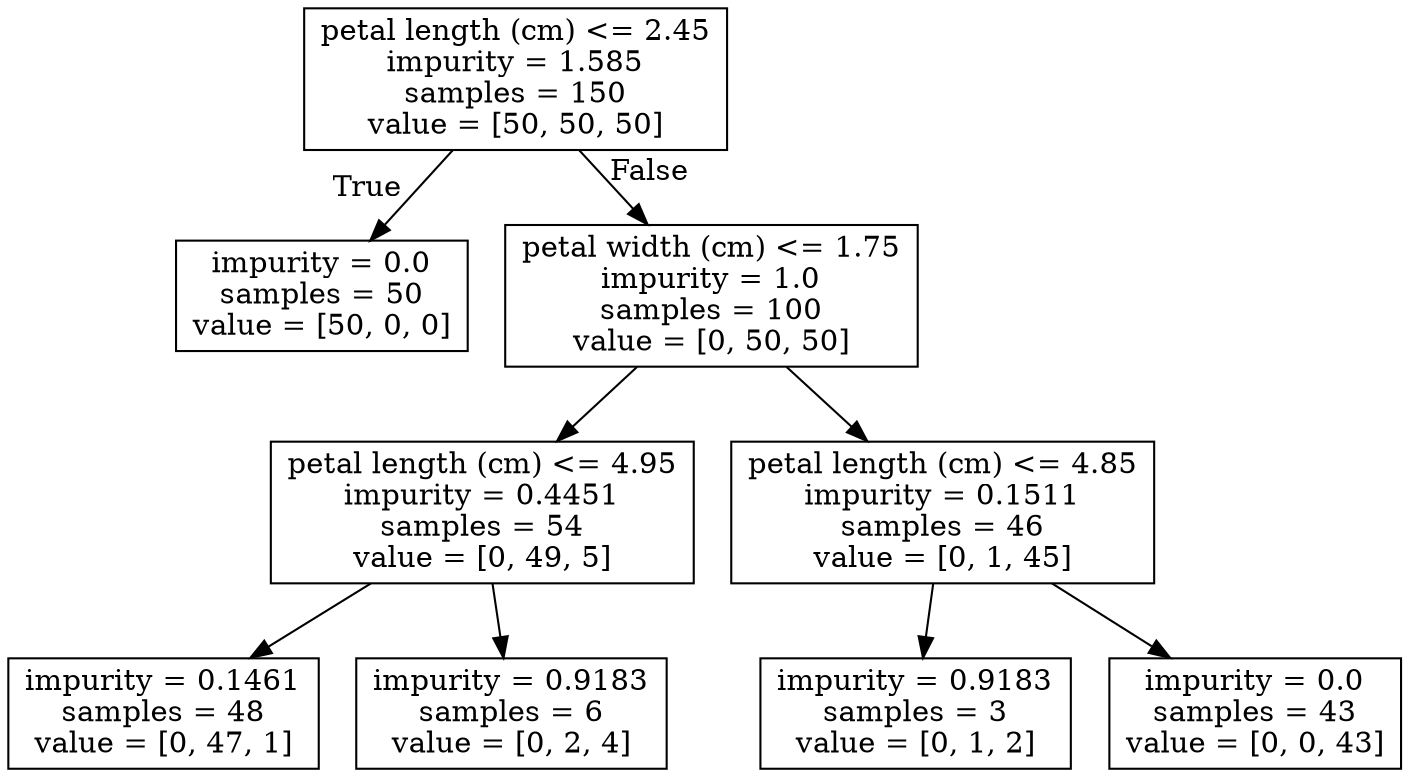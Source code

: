 digraph Tree {
node [shape=box] ;
0 [label="petal length (cm) <= 2.45\nimpurity = 1.585\nsamples = 150\nvalue = [50, 50, 50]"] ;
1 [label="impurity = 0.0\nsamples = 50\nvalue = [50, 0, 0]"] ;
0 -> 1 [labeldistance=2.5, labelangle=45, headlabel="True"] ;
2 [label="petal width (cm) <= 1.75\nimpurity = 1.0\nsamples = 100\nvalue = [0, 50, 50]"] ;
0 -> 2 [labeldistance=2.5, labelangle=-45, headlabel="False"] ;
3 [label="petal length (cm) <= 4.95\nimpurity = 0.4451\nsamples = 54\nvalue = [0, 49, 5]"] ;
2 -> 3 ;
4 [label="impurity = 0.1461\nsamples = 48\nvalue = [0, 47, 1]"] ;
3 -> 4 ;
5 [label="impurity = 0.9183\nsamples = 6\nvalue = [0, 2, 4]"] ;
3 -> 5 ;
6 [label="petal length (cm) <= 4.85\nimpurity = 0.1511\nsamples = 46\nvalue = [0, 1, 45]"] ;
2 -> 6 ;
7 [label="impurity = 0.9183\nsamples = 3\nvalue = [0, 1, 2]"] ;
6 -> 7 ;
8 [label="impurity = 0.0\nsamples = 43\nvalue = [0, 0, 43]"] ;
6 -> 8 ;
}